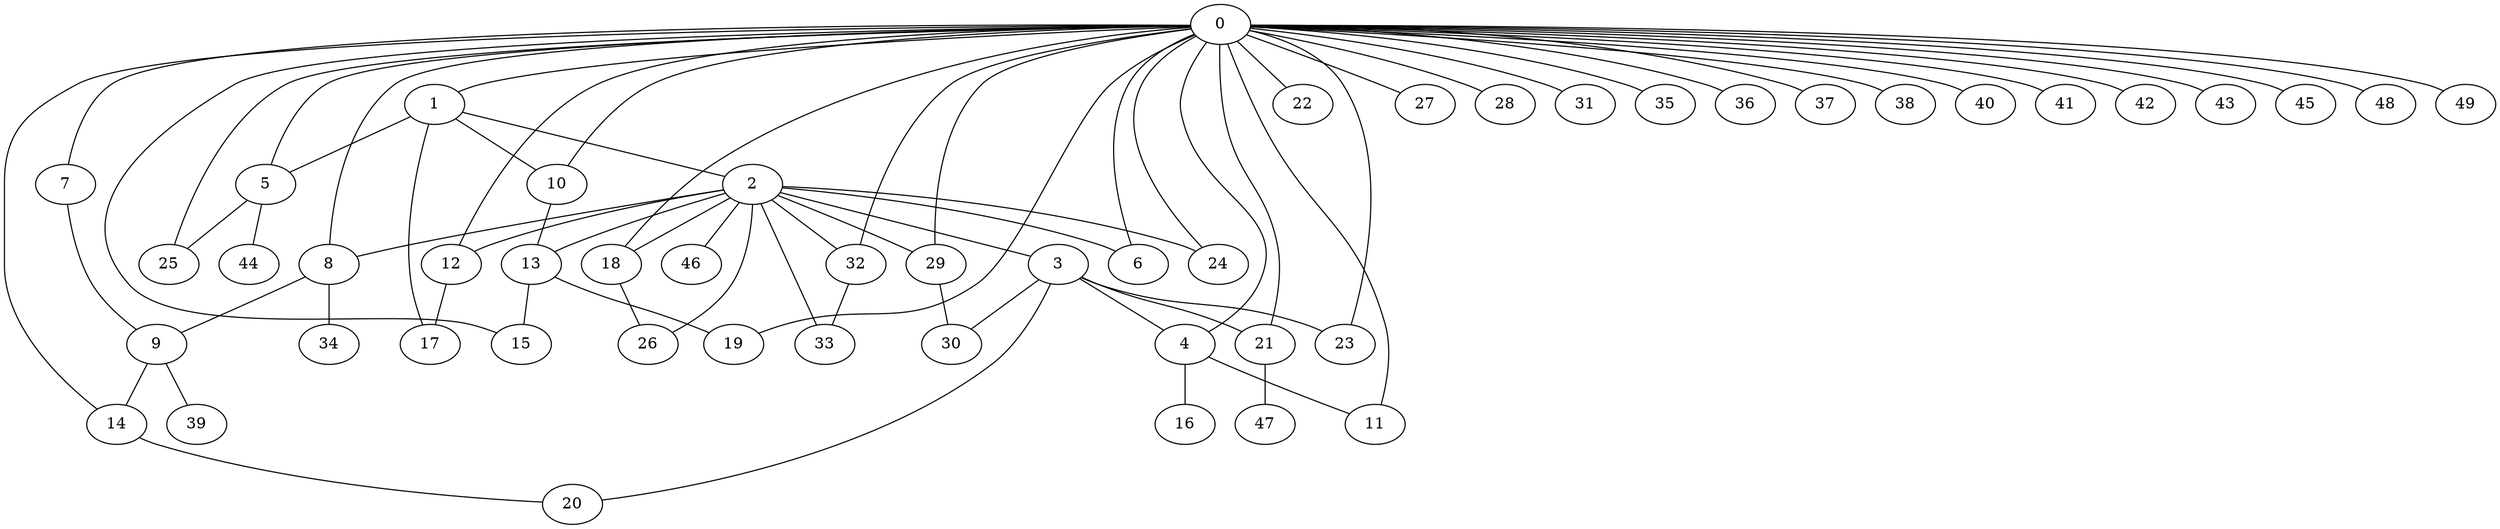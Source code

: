 graph G {
   8 -- 34
   8 -- 9
   0 -- 1
   0 -- 12
   0 -- 4
   0 -- 5
   0 -- 14
   0 -- 6
   0 -- 7
   0 -- 8
   0 -- 10
   0 -- 15
   0 -- 18
   0 -- 19
   0 -- 11
   0 -- 21
   0 -- 22
   0 -- 23
   0 -- 24
   0 -- 25
   0 -- 27
   0 -- 28
   0 -- 29
   0 -- 31
   0 -- 32
   0 -- 35
   0 -- 36
   0 -- 37
   0 -- 38
   0 -- 40
   0 -- 41
   0 -- 42
   0 -- 43
   0 -- 45
   0 -- 48
   0 -- 49
   1 -- 10
   1 -- 2
   1 -- 5
   1 -- 17
   2 -- 3
   2 -- 8
   2 -- 6
   2 -- 12
   2 -- 26
   2 -- 18
   2 -- 13
   2 -- 29
   2 -- 32
   2 -- 24
   2 -- 33
   2 -- 46
   3 -- 20
   3 -- 4
   3 -- 23
   3 -- 30
   3 -- 21
   4 -- 16
   4 -- 11
   5 -- 25
   5 -- 44
   7 -- 9
   9 -- 14
   9 -- 39
   10 -- 13
   12 -- 17
   13 -- 15
   13 -- 19
   14 -- 20
   18 -- 26
   21 -- 47
   29 -- 30
   32 -- 33
}

